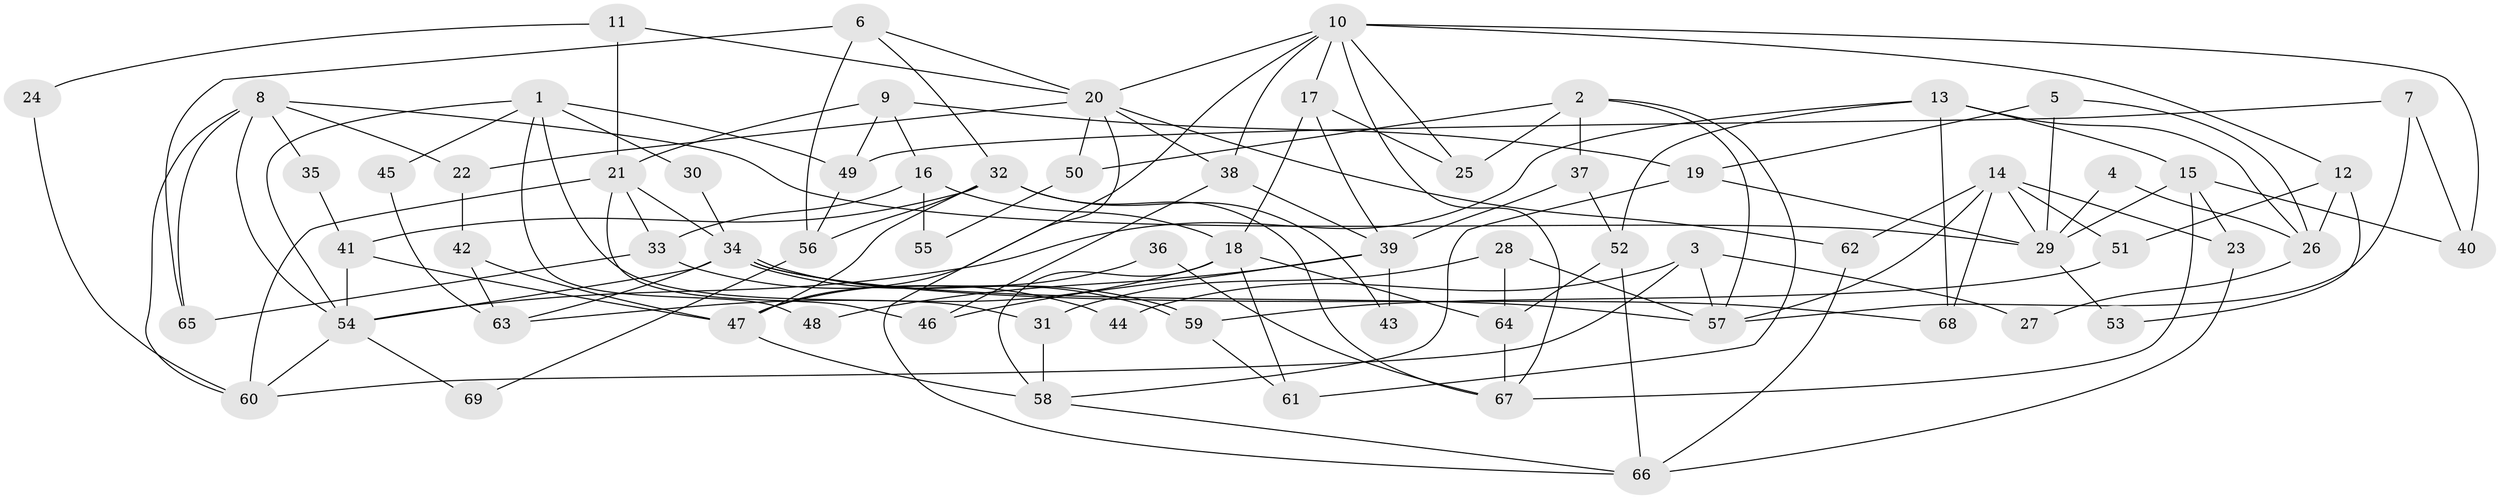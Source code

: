 // coarse degree distribution, {6: 0.18181818181818182, 5: 0.1590909090909091, 4: 0.13636363636363635, 8: 0.09090909090909091, 3: 0.1590909090909091, 7: 0.09090909090909091, 10: 0.022727272727272728, 2: 0.1590909090909091}
// Generated by graph-tools (version 1.1) at 2025/41/03/06/25 10:41:59]
// undirected, 69 vertices, 138 edges
graph export_dot {
graph [start="1"]
  node [color=gray90,style=filled];
  1;
  2;
  3;
  4;
  5;
  6;
  7;
  8;
  9;
  10;
  11;
  12;
  13;
  14;
  15;
  16;
  17;
  18;
  19;
  20;
  21;
  22;
  23;
  24;
  25;
  26;
  27;
  28;
  29;
  30;
  31;
  32;
  33;
  34;
  35;
  36;
  37;
  38;
  39;
  40;
  41;
  42;
  43;
  44;
  45;
  46;
  47;
  48;
  49;
  50;
  51;
  52;
  53;
  54;
  55;
  56;
  57;
  58;
  59;
  60;
  61;
  62;
  63;
  64;
  65;
  66;
  67;
  68;
  69;
  1 -- 49;
  1 -- 54;
  1 -- 30;
  1 -- 31;
  1 -- 45;
  1 -- 48;
  2 -- 57;
  2 -- 37;
  2 -- 25;
  2 -- 50;
  2 -- 61;
  3 -- 57;
  3 -- 60;
  3 -- 27;
  3 -- 44;
  4 -- 26;
  4 -- 29;
  5 -- 29;
  5 -- 19;
  5 -- 26;
  6 -- 20;
  6 -- 56;
  6 -- 32;
  6 -- 65;
  7 -- 57;
  7 -- 40;
  7 -- 49;
  8 -- 54;
  8 -- 65;
  8 -- 22;
  8 -- 29;
  8 -- 35;
  8 -- 60;
  9 -- 21;
  9 -- 19;
  9 -- 16;
  9 -- 49;
  10 -- 17;
  10 -- 47;
  10 -- 12;
  10 -- 20;
  10 -- 25;
  10 -- 38;
  10 -- 40;
  10 -- 67;
  11 -- 20;
  11 -- 21;
  11 -- 24;
  12 -- 26;
  12 -- 51;
  12 -- 53;
  13 -- 54;
  13 -- 68;
  13 -- 15;
  13 -- 26;
  13 -- 52;
  14 -- 57;
  14 -- 29;
  14 -- 23;
  14 -- 51;
  14 -- 62;
  14 -- 68;
  15 -- 67;
  15 -- 23;
  15 -- 29;
  15 -- 40;
  16 -- 18;
  16 -- 33;
  16 -- 55;
  17 -- 18;
  17 -- 25;
  17 -- 39;
  18 -- 61;
  18 -- 58;
  18 -- 63;
  18 -- 64;
  19 -- 58;
  19 -- 29;
  20 -- 66;
  20 -- 22;
  20 -- 38;
  20 -- 50;
  20 -- 62;
  21 -- 60;
  21 -- 46;
  21 -- 33;
  21 -- 34;
  22 -- 42;
  23 -- 66;
  24 -- 60;
  26 -- 27;
  28 -- 31;
  28 -- 64;
  28 -- 57;
  29 -- 53;
  30 -- 34;
  31 -- 58;
  32 -- 67;
  32 -- 41;
  32 -- 43;
  32 -- 47;
  32 -- 56;
  33 -- 44;
  33 -- 65;
  34 -- 59;
  34 -- 59;
  34 -- 54;
  34 -- 57;
  34 -- 63;
  34 -- 68;
  35 -- 41;
  36 -- 47;
  36 -- 67;
  37 -- 39;
  37 -- 52;
  38 -- 39;
  38 -- 46;
  39 -- 43;
  39 -- 46;
  39 -- 48;
  41 -- 47;
  41 -- 54;
  42 -- 63;
  42 -- 47;
  45 -- 63;
  47 -- 58;
  49 -- 56;
  50 -- 55;
  51 -- 59;
  52 -- 66;
  52 -- 64;
  54 -- 60;
  54 -- 69;
  56 -- 69;
  58 -- 66;
  59 -- 61;
  62 -- 66;
  64 -- 67;
}
